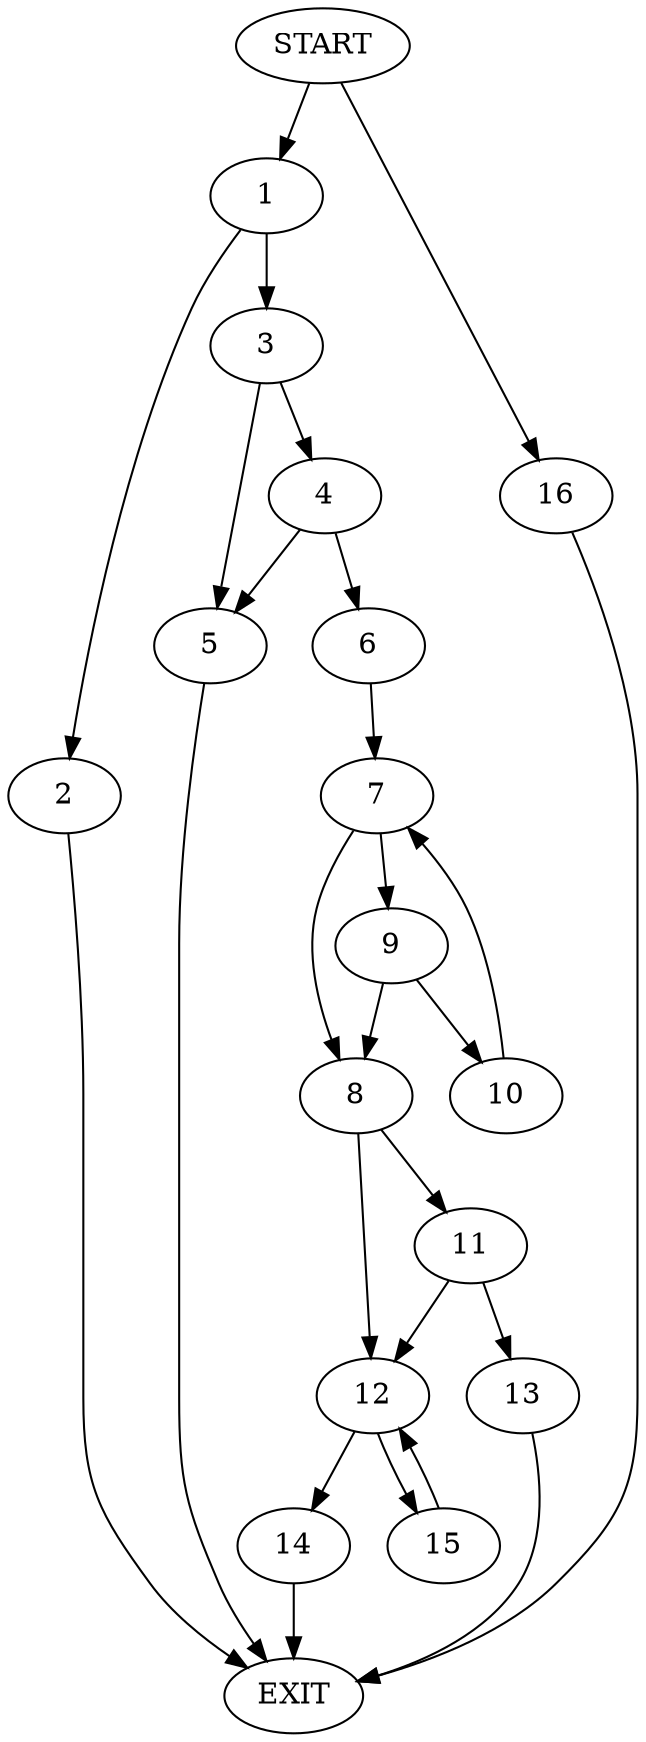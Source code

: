 digraph {
0 [label="START"]
17 [label="EXIT"]
0 -> 1
1 -> 2
1 -> 3
2 -> 17
3 -> 4
3 -> 5
5 -> 17
4 -> 6
4 -> 5
6 -> 7
7 -> 8
7 -> 9
9 -> 10
9 -> 8
8 -> 11
8 -> 12
10 -> 7
11 -> 13
11 -> 12
12 -> 14
12 -> 15
13 -> 17
15 -> 12
14 -> 17
0 -> 16
16 -> 17
}
